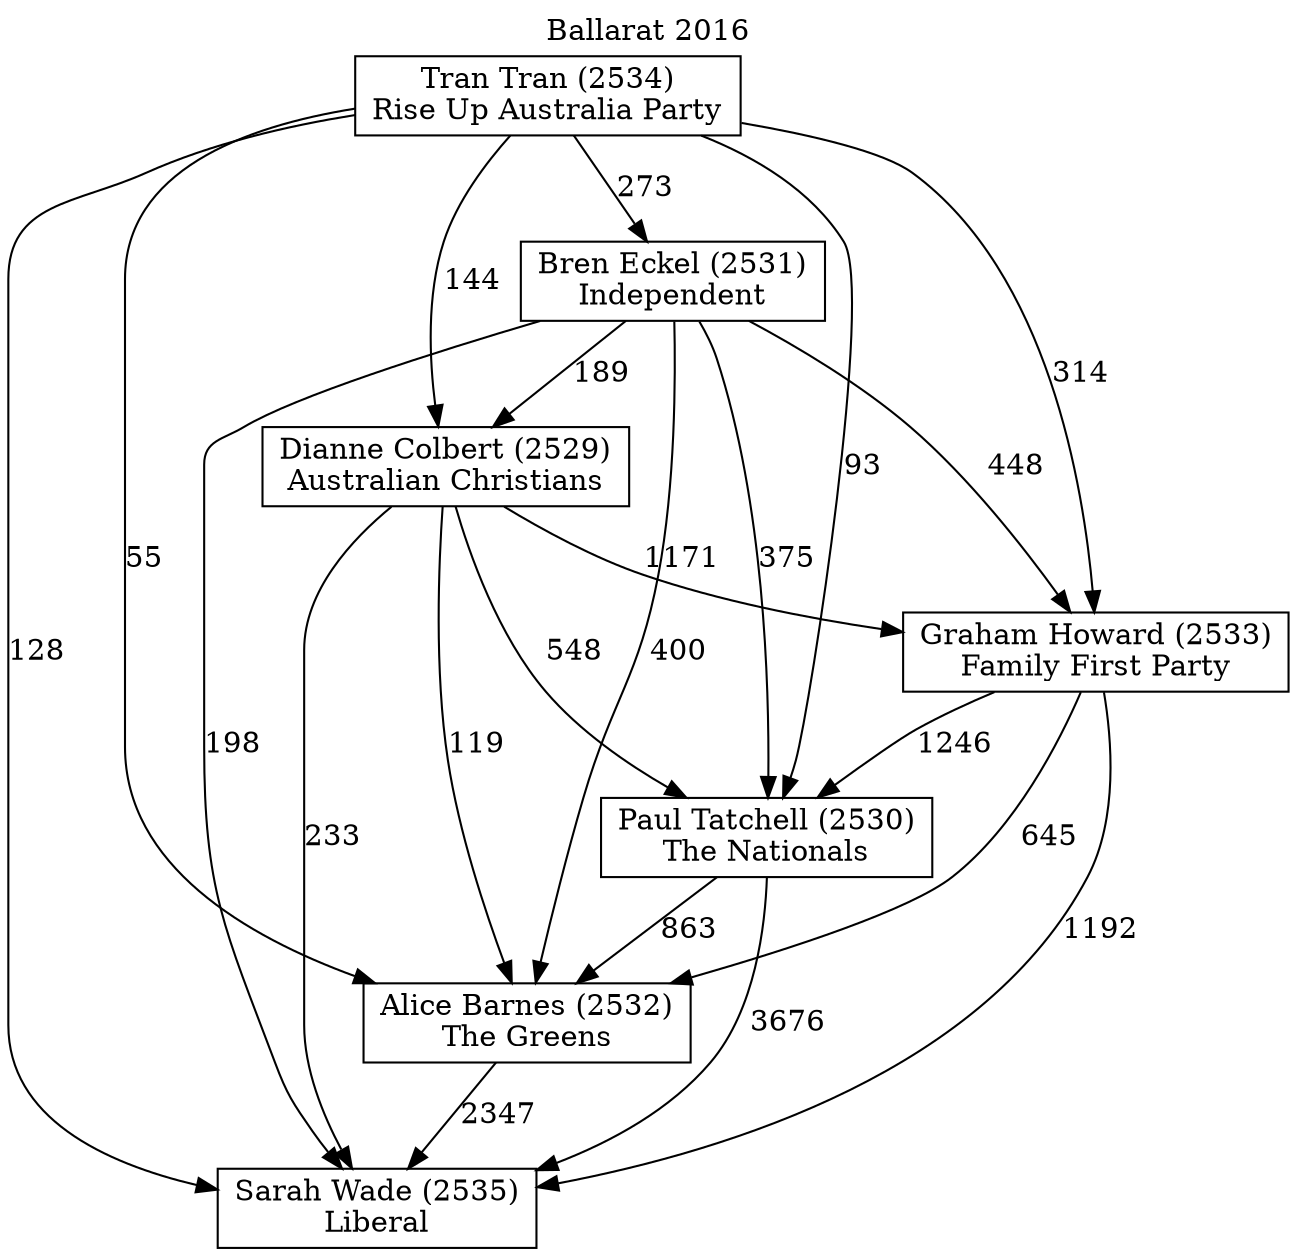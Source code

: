 // House preference flow
digraph "Sarah Wade (2535)_Ballarat_2016" {
	graph [label="Ballarat 2016" labelloc=t mclimit=10]
	node [shape=box]
	"Sarah Wade (2535)" [label="Sarah Wade (2535)
Liberal"]
	"Alice Barnes (2532)" [label="Alice Barnes (2532)
The Greens"]
	"Paul Tatchell (2530)" [label="Paul Tatchell (2530)
The Nationals"]
	"Graham Howard (2533)" [label="Graham Howard (2533)
Family First Party"]
	"Dianne Colbert (2529)" [label="Dianne Colbert (2529)
Australian Christians"]
	"Bren Eckel (2531)" [label="Bren Eckel (2531)
Independent"]
	"Tran Tran (2534)" [label="Tran Tran (2534)
Rise Up Australia Party"]
	"Alice Barnes (2532)" -> "Sarah Wade (2535)" [label=2347]
	"Paul Tatchell (2530)" -> "Alice Barnes (2532)" [label=863]
	"Graham Howard (2533)" -> "Paul Tatchell (2530)" [label=1246]
	"Dianne Colbert (2529)" -> "Graham Howard (2533)" [label=1171]
	"Bren Eckel (2531)" -> "Dianne Colbert (2529)" [label=189]
	"Tran Tran (2534)" -> "Bren Eckel (2531)" [label=273]
	"Paul Tatchell (2530)" -> "Sarah Wade (2535)" [label=3676]
	"Graham Howard (2533)" -> "Sarah Wade (2535)" [label=1192]
	"Dianne Colbert (2529)" -> "Sarah Wade (2535)" [label=233]
	"Bren Eckel (2531)" -> "Sarah Wade (2535)" [label=198]
	"Tran Tran (2534)" -> "Sarah Wade (2535)" [label=128]
	"Tran Tran (2534)" -> "Dianne Colbert (2529)" [label=144]
	"Bren Eckel (2531)" -> "Graham Howard (2533)" [label=448]
	"Tran Tran (2534)" -> "Graham Howard (2533)" [label=314]
	"Dianne Colbert (2529)" -> "Paul Tatchell (2530)" [label=548]
	"Bren Eckel (2531)" -> "Paul Tatchell (2530)" [label=375]
	"Tran Tran (2534)" -> "Paul Tatchell (2530)" [label=93]
	"Graham Howard (2533)" -> "Alice Barnes (2532)" [label=645]
	"Dianne Colbert (2529)" -> "Alice Barnes (2532)" [label=119]
	"Bren Eckel (2531)" -> "Alice Barnes (2532)" [label=400]
	"Tran Tran (2534)" -> "Alice Barnes (2532)" [label=55]
}
